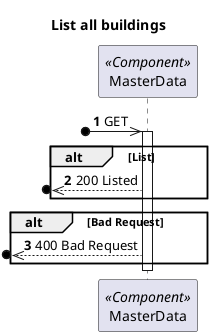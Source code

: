 @startuml
'https://plantuml.com/sequence-diagram

autonumber

skinparam packageStyle rect

title List all buildings

participant "MasterData" as MD <<Component>>

?o->> MD : GET

activate MD
alt List
   ?o<<--MD : 200 Listed
end
alt Bad Request
   ?o<<--MD : 400 Bad Request
end
deactivate MD
@enduml
